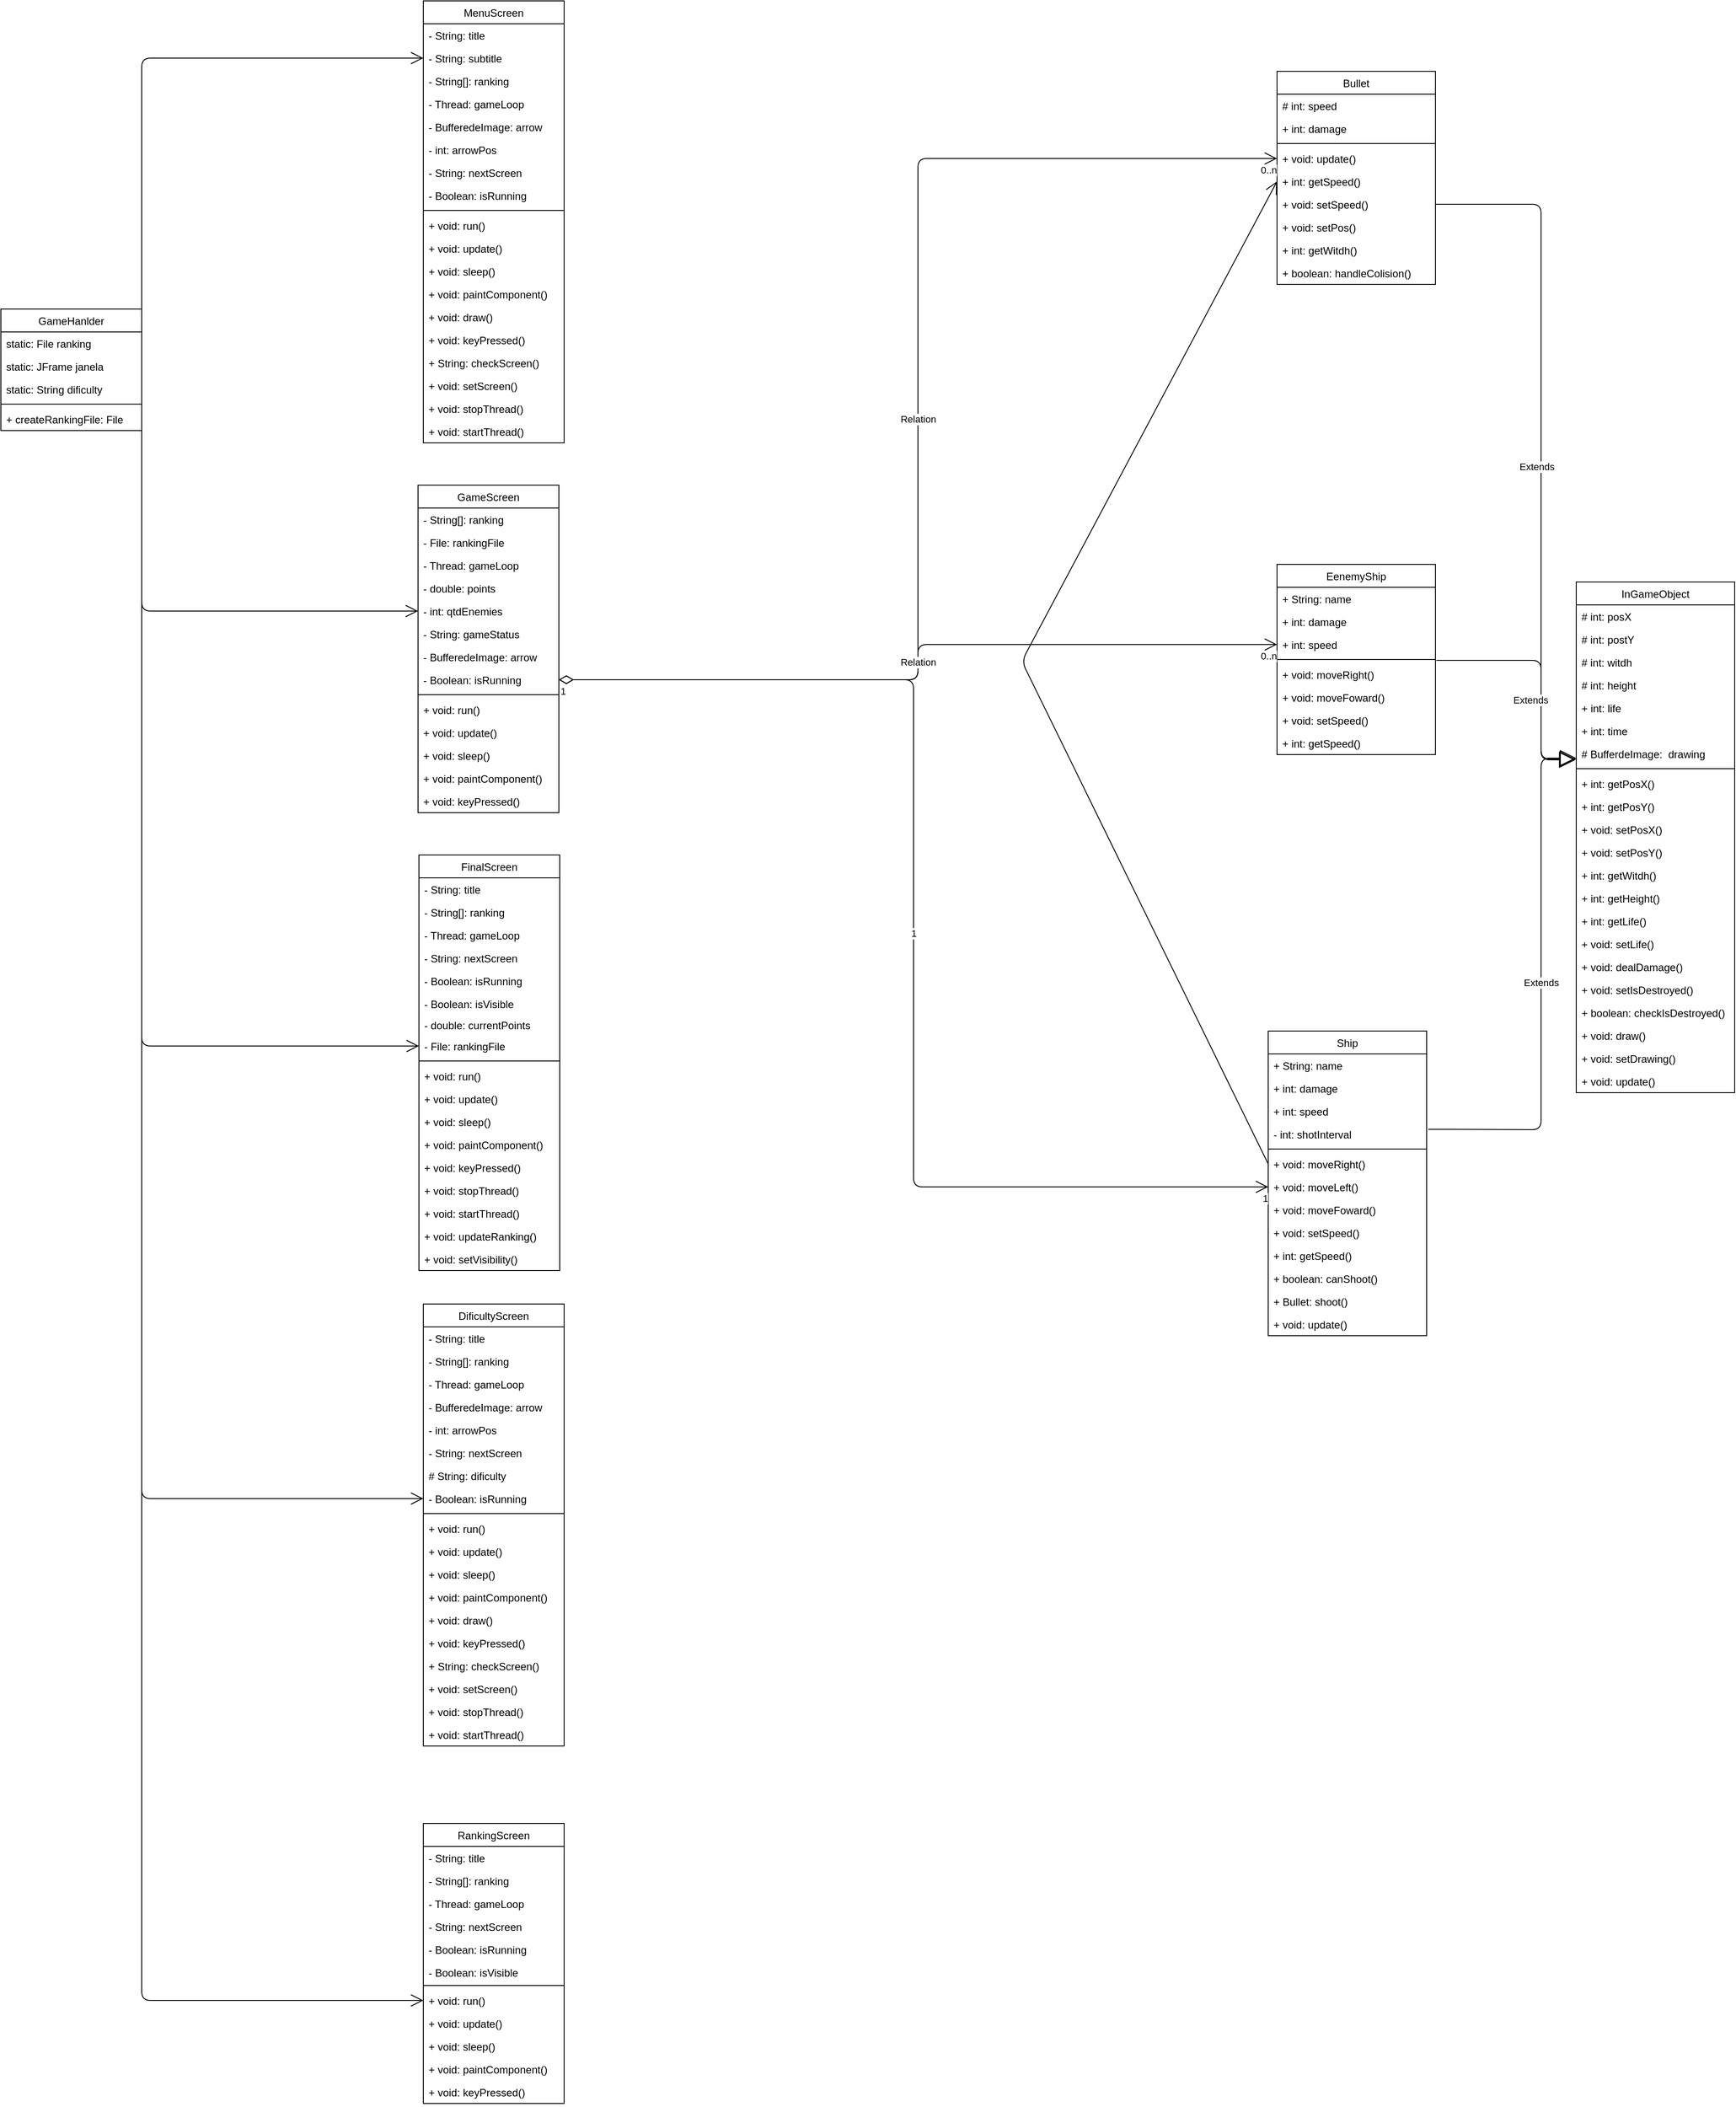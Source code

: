 <mxfile version="15.3.0" type="device"><diagram id="C5RBs43oDa-KdzZeNtuy" name="Page-1"><mxGraphModel dx="6157" dy="3436" grid="1" gridSize="10" guides="1" tooltips="1" connect="1" arrows="1" fold="1" page="1" pageScale="1" pageWidth="2339" pageHeight="3300" math="0" shadow="0"><root><mxCell id="WIyWlLk6GJQsqaUBKTNV-0"/><mxCell id="WIyWlLk6GJQsqaUBKTNV-1" parent="WIyWlLk6GJQsqaUBKTNV-0"/><mxCell id="eT9TrD2EkU4yl9JaUY8e-0" value="GameHanlder" style="swimlane;fontStyle=0;childLayout=stackLayout;horizontal=1;startSize=26;fillColor=none;horizontalStack=0;resizeParent=1;resizeParentMax=0;resizeLast=0;collapsible=1;marginBottom=0;" vertex="1" parent="WIyWlLk6GJQsqaUBKTNV-1"><mxGeometry x="210" y="550" width="160" height="138" as="geometry"/></mxCell><mxCell id="eT9TrD2EkU4yl9JaUY8e-1" value="static: File ranking" style="text;strokeColor=none;fillColor=none;align=left;verticalAlign=top;spacingLeft=4;spacingRight=4;overflow=hidden;rotatable=0;points=[[0,0.5],[1,0.5]];portConstraint=eastwest;" vertex="1" parent="eT9TrD2EkU4yl9JaUY8e-0"><mxGeometry y="26" width="160" height="26" as="geometry"/></mxCell><mxCell id="eT9TrD2EkU4yl9JaUY8e-4" value="static: JFrame janela" style="text;strokeColor=none;fillColor=none;align=left;verticalAlign=top;spacingLeft=4;spacingRight=4;overflow=hidden;rotatable=0;points=[[0,0.5],[1,0.5]];portConstraint=eastwest;" vertex="1" parent="eT9TrD2EkU4yl9JaUY8e-0"><mxGeometry y="52" width="160" height="26" as="geometry"/></mxCell><mxCell id="eT9TrD2EkU4yl9JaUY8e-5" value="static: String dificulty" style="text;strokeColor=none;fillColor=none;align=left;verticalAlign=top;spacingLeft=4;spacingRight=4;overflow=hidden;rotatable=0;points=[[0,0.5],[1,0.5]];portConstraint=eastwest;" vertex="1" parent="eT9TrD2EkU4yl9JaUY8e-0"><mxGeometry y="78" width="160" height="26" as="geometry"/></mxCell><mxCell id="eT9TrD2EkU4yl9JaUY8e-8" value="" style="line;strokeWidth=1;fillColor=none;align=left;verticalAlign=middle;spacingTop=-1;spacingLeft=3;spacingRight=3;rotatable=0;labelPosition=right;points=[];portConstraint=eastwest;" vertex="1" parent="eT9TrD2EkU4yl9JaUY8e-0"><mxGeometry y="104" width="160" height="8" as="geometry"/></mxCell><mxCell id="eT9TrD2EkU4yl9JaUY8e-9" value="+ createRankingFile: File" style="text;strokeColor=none;fillColor=none;align=left;verticalAlign=top;spacingLeft=4;spacingRight=4;overflow=hidden;rotatable=0;points=[[0,0.5],[1,0.5]];portConstraint=eastwest;" vertex="1" parent="eT9TrD2EkU4yl9JaUY8e-0"><mxGeometry y="112" width="160" height="26" as="geometry"/></mxCell><mxCell id="eT9TrD2EkU4yl9JaUY8e-10" value="MenuScreen" style="swimlane;fontStyle=0;childLayout=stackLayout;horizontal=1;startSize=26;fillColor=none;horizontalStack=0;resizeParent=1;resizeParentMax=0;resizeLast=0;collapsible=1;marginBottom=0;" vertex="1" parent="WIyWlLk6GJQsqaUBKTNV-1"><mxGeometry x="690" y="200" width="160" height="502" as="geometry"/></mxCell><mxCell id="eT9TrD2EkU4yl9JaUY8e-11" value="- String: title" style="text;strokeColor=none;fillColor=none;align=left;verticalAlign=top;spacingLeft=4;spacingRight=4;overflow=hidden;rotatable=0;points=[[0,0.5],[1,0.5]];portConstraint=eastwest;" vertex="1" parent="eT9TrD2EkU4yl9JaUY8e-10"><mxGeometry y="26" width="160" height="26" as="geometry"/></mxCell><mxCell id="eT9TrD2EkU4yl9JaUY8e-12" value="- String: subtitle" style="text;strokeColor=none;fillColor=none;align=left;verticalAlign=top;spacingLeft=4;spacingRight=4;overflow=hidden;rotatable=0;points=[[0,0.5],[1,0.5]];portConstraint=eastwest;" vertex="1" parent="eT9TrD2EkU4yl9JaUY8e-10"><mxGeometry y="52" width="160" height="26" as="geometry"/></mxCell><mxCell id="eT9TrD2EkU4yl9JaUY8e-13" value="- String[]: ranking" style="text;strokeColor=none;fillColor=none;align=left;verticalAlign=top;spacingLeft=4;spacingRight=4;overflow=hidden;rotatable=0;points=[[0,0.5],[1,0.5]];portConstraint=eastwest;" vertex="1" parent="eT9TrD2EkU4yl9JaUY8e-10"><mxGeometry y="78" width="160" height="26" as="geometry"/></mxCell><mxCell id="eT9TrD2EkU4yl9JaUY8e-18" value="- Thread: gameLoop" style="text;strokeColor=none;fillColor=none;align=left;verticalAlign=top;spacingLeft=4;spacingRight=4;overflow=hidden;rotatable=0;points=[[0,0.5],[1,0.5]];portConstraint=eastwest;" vertex="1" parent="eT9TrD2EkU4yl9JaUY8e-10"><mxGeometry y="104" width="160" height="26" as="geometry"/></mxCell><mxCell id="eT9TrD2EkU4yl9JaUY8e-19" value="- BufferedeImage: arrow" style="text;strokeColor=none;fillColor=none;align=left;verticalAlign=top;spacingLeft=4;spacingRight=4;overflow=hidden;rotatable=0;points=[[0,0.5],[1,0.5]];portConstraint=eastwest;" vertex="1" parent="eT9TrD2EkU4yl9JaUY8e-10"><mxGeometry y="130" width="160" height="26" as="geometry"/></mxCell><mxCell id="eT9TrD2EkU4yl9JaUY8e-20" value="- int: arrowPos" style="text;strokeColor=none;fillColor=none;align=left;verticalAlign=top;spacingLeft=4;spacingRight=4;overflow=hidden;rotatable=0;points=[[0,0.5],[1,0.5]];portConstraint=eastwest;" vertex="1" parent="eT9TrD2EkU4yl9JaUY8e-10"><mxGeometry y="156" width="160" height="26" as="geometry"/></mxCell><mxCell id="eT9TrD2EkU4yl9JaUY8e-21" value="- String: nextScreen" style="text;strokeColor=none;fillColor=none;align=left;verticalAlign=top;spacingLeft=4;spacingRight=4;overflow=hidden;rotatable=0;points=[[0,0.5],[1,0.5]];portConstraint=eastwest;" vertex="1" parent="eT9TrD2EkU4yl9JaUY8e-10"><mxGeometry y="182" width="160" height="26" as="geometry"/></mxCell><mxCell id="eT9TrD2EkU4yl9JaUY8e-22" value="- Boolean: isRunning" style="text;strokeColor=none;fillColor=none;align=left;verticalAlign=top;spacingLeft=4;spacingRight=4;overflow=hidden;rotatable=0;points=[[0,0.5],[1,0.5]];portConstraint=eastwest;" vertex="1" parent="eT9TrD2EkU4yl9JaUY8e-10"><mxGeometry y="208" width="160" height="26" as="geometry"/></mxCell><mxCell id="eT9TrD2EkU4yl9JaUY8e-14" value="" style="line;strokeWidth=1;fillColor=none;align=left;verticalAlign=middle;spacingTop=-1;spacingLeft=3;spacingRight=3;rotatable=0;labelPosition=right;points=[];portConstraint=eastwest;" vertex="1" parent="eT9TrD2EkU4yl9JaUY8e-10"><mxGeometry y="234" width="160" height="8" as="geometry"/></mxCell><mxCell id="eT9TrD2EkU4yl9JaUY8e-15" value="+ void: run()" style="text;strokeColor=none;fillColor=none;align=left;verticalAlign=top;spacingLeft=4;spacingRight=4;overflow=hidden;rotatable=0;points=[[0,0.5],[1,0.5]];portConstraint=eastwest;" vertex="1" parent="eT9TrD2EkU4yl9JaUY8e-10"><mxGeometry y="242" width="160" height="26" as="geometry"/></mxCell><mxCell id="eT9TrD2EkU4yl9JaUY8e-23" value="+ void: update()" style="text;strokeColor=none;fillColor=none;align=left;verticalAlign=top;spacingLeft=4;spacingRight=4;overflow=hidden;rotatable=0;points=[[0,0.5],[1,0.5]];portConstraint=eastwest;" vertex="1" parent="eT9TrD2EkU4yl9JaUY8e-10"><mxGeometry y="268" width="160" height="26" as="geometry"/></mxCell><mxCell id="eT9TrD2EkU4yl9JaUY8e-24" value="+ void: sleep()" style="text;strokeColor=none;fillColor=none;align=left;verticalAlign=top;spacingLeft=4;spacingRight=4;overflow=hidden;rotatable=0;points=[[0,0.5],[1,0.5]];portConstraint=eastwest;" vertex="1" parent="eT9TrD2EkU4yl9JaUY8e-10"><mxGeometry y="294" width="160" height="26" as="geometry"/></mxCell><mxCell id="eT9TrD2EkU4yl9JaUY8e-25" value="+ void: paintComponent()" style="text;strokeColor=none;fillColor=none;align=left;verticalAlign=top;spacingLeft=4;spacingRight=4;overflow=hidden;rotatable=0;points=[[0,0.5],[1,0.5]];portConstraint=eastwest;" vertex="1" parent="eT9TrD2EkU4yl9JaUY8e-10"><mxGeometry y="320" width="160" height="26" as="geometry"/></mxCell><mxCell id="eT9TrD2EkU4yl9JaUY8e-26" value="+ void: draw()" style="text;strokeColor=none;fillColor=none;align=left;verticalAlign=top;spacingLeft=4;spacingRight=4;overflow=hidden;rotatable=0;points=[[0,0.5],[1,0.5]];portConstraint=eastwest;" vertex="1" parent="eT9TrD2EkU4yl9JaUY8e-10"><mxGeometry y="346" width="160" height="26" as="geometry"/></mxCell><mxCell id="eT9TrD2EkU4yl9JaUY8e-27" value="+ void: keyPressed()" style="text;strokeColor=none;fillColor=none;align=left;verticalAlign=top;spacingLeft=4;spacingRight=4;overflow=hidden;rotatable=0;points=[[0,0.5],[1,0.5]];portConstraint=eastwest;" vertex="1" parent="eT9TrD2EkU4yl9JaUY8e-10"><mxGeometry y="372" width="160" height="26" as="geometry"/></mxCell><mxCell id="eT9TrD2EkU4yl9JaUY8e-28" value="+ String: checkScreen()" style="text;strokeColor=none;fillColor=none;align=left;verticalAlign=top;spacingLeft=4;spacingRight=4;overflow=hidden;rotatable=0;points=[[0,0.5],[1,0.5]];portConstraint=eastwest;" vertex="1" parent="eT9TrD2EkU4yl9JaUY8e-10"><mxGeometry y="398" width="160" height="26" as="geometry"/></mxCell><mxCell id="eT9TrD2EkU4yl9JaUY8e-29" value="+ void: setScreen()" style="text;strokeColor=none;fillColor=none;align=left;verticalAlign=top;spacingLeft=4;spacingRight=4;overflow=hidden;rotatable=0;points=[[0,0.5],[1,0.5]];portConstraint=eastwest;" vertex="1" parent="eT9TrD2EkU4yl9JaUY8e-10"><mxGeometry y="424" width="160" height="26" as="geometry"/></mxCell><mxCell id="eT9TrD2EkU4yl9JaUY8e-30" value="+ void: stopThread()" style="text;strokeColor=none;fillColor=none;align=left;verticalAlign=top;spacingLeft=4;spacingRight=4;overflow=hidden;rotatable=0;points=[[0,0.5],[1,0.5]];portConstraint=eastwest;" vertex="1" parent="eT9TrD2EkU4yl9JaUY8e-10"><mxGeometry y="450" width="160" height="26" as="geometry"/></mxCell><mxCell id="eT9TrD2EkU4yl9JaUY8e-31" value="+ void: startThread()" style="text;strokeColor=none;fillColor=none;align=left;verticalAlign=top;spacingLeft=4;spacingRight=4;overflow=hidden;rotatable=0;points=[[0,0.5],[1,0.5]];portConstraint=eastwest;" vertex="1" parent="eT9TrD2EkU4yl9JaUY8e-10"><mxGeometry y="476" width="160" height="26" as="geometry"/></mxCell><mxCell id="eT9TrD2EkU4yl9JaUY8e-17" value="" style="endArrow=open;endFill=1;endSize=12;html=1;exitX=1;exitY=0.5;exitDx=0;exitDy=0;entryX=0;entryY=0.5;entryDx=0;entryDy=0;" edge="1" parent="WIyWlLk6GJQsqaUBKTNV-1" source="eT9TrD2EkU4yl9JaUY8e-5" target="eT9TrD2EkU4yl9JaUY8e-12"><mxGeometry width="160" relative="1" as="geometry"><mxPoint x="430" y="640" as="sourcePoint"/><mxPoint x="590" y="640" as="targetPoint"/><Array as="points"><mxPoint x="370" y="265"/></Array></mxGeometry></mxCell><mxCell id="eT9TrD2EkU4yl9JaUY8e-32" value="GameScreen" style="swimlane;fontStyle=0;childLayout=stackLayout;horizontal=1;startSize=26;fillColor=none;horizontalStack=0;resizeParent=1;resizeParentMax=0;resizeLast=0;collapsible=1;marginBottom=0;" vertex="1" parent="WIyWlLk6GJQsqaUBKTNV-1"><mxGeometry x="684" y="750" width="160" height="372" as="geometry"/></mxCell><mxCell id="eT9TrD2EkU4yl9JaUY8e-35" value="- String[]: ranking" style="text;strokeColor=none;fillColor=none;align=left;verticalAlign=top;spacingLeft=4;spacingRight=4;overflow=hidden;rotatable=0;points=[[0,0.5],[1,0.5]];portConstraint=eastwest;" vertex="1" parent="eT9TrD2EkU4yl9JaUY8e-32"><mxGeometry y="26" width="160" height="26" as="geometry"/></mxCell><mxCell id="eT9TrD2EkU4yl9JaUY8e-52" value="- File: rankingFile" style="text;strokeColor=none;fillColor=none;align=left;verticalAlign=top;spacingLeft=4;spacingRight=4;overflow=hidden;rotatable=0;points=[[0,0.5],[1,0.5]];portConstraint=eastwest;" vertex="1" parent="eT9TrD2EkU4yl9JaUY8e-32"><mxGeometry y="52" width="160" height="26" as="geometry"/></mxCell><mxCell id="eT9TrD2EkU4yl9JaUY8e-36" value="- Thread: gameLoop" style="text;strokeColor=none;fillColor=none;align=left;verticalAlign=top;spacingLeft=4;spacingRight=4;overflow=hidden;rotatable=0;points=[[0,0.5],[1,0.5]];portConstraint=eastwest;" vertex="1" parent="eT9TrD2EkU4yl9JaUY8e-32"><mxGeometry y="78" width="160" height="26" as="geometry"/></mxCell><mxCell id="eT9TrD2EkU4yl9JaUY8e-53" value="- double: points" style="text;strokeColor=none;fillColor=none;align=left;verticalAlign=top;spacingLeft=4;spacingRight=4;overflow=hidden;rotatable=0;points=[[0,0.5],[1,0.5]];portConstraint=eastwest;" vertex="1" parent="eT9TrD2EkU4yl9JaUY8e-32"><mxGeometry y="104" width="160" height="26" as="geometry"/></mxCell><mxCell id="eT9TrD2EkU4yl9JaUY8e-54" value="- int: qtdEnemies" style="text;strokeColor=none;fillColor=none;align=left;verticalAlign=top;spacingLeft=4;spacingRight=4;overflow=hidden;rotatable=0;points=[[0,0.5],[1,0.5]];portConstraint=eastwest;" vertex="1" parent="eT9TrD2EkU4yl9JaUY8e-32"><mxGeometry y="130" width="160" height="26" as="geometry"/></mxCell><mxCell id="eT9TrD2EkU4yl9JaUY8e-55" value="- String: gameStatus" style="text;strokeColor=none;fillColor=none;align=left;verticalAlign=top;spacingLeft=4;spacingRight=4;overflow=hidden;rotatable=0;points=[[0,0.5],[1,0.5]];portConstraint=eastwest;" vertex="1" parent="eT9TrD2EkU4yl9JaUY8e-32"><mxGeometry y="156" width="160" height="26" as="geometry"/></mxCell><mxCell id="eT9TrD2EkU4yl9JaUY8e-37" value="- BufferedeImage: arrow" style="text;strokeColor=none;fillColor=none;align=left;verticalAlign=top;spacingLeft=4;spacingRight=4;overflow=hidden;rotatable=0;points=[[0,0.5],[1,0.5]];portConstraint=eastwest;" vertex="1" parent="eT9TrD2EkU4yl9JaUY8e-32"><mxGeometry y="182" width="160" height="26" as="geometry"/></mxCell><mxCell id="eT9TrD2EkU4yl9JaUY8e-40" value="- Boolean: isRunning" style="text;strokeColor=none;fillColor=none;align=left;verticalAlign=top;spacingLeft=4;spacingRight=4;overflow=hidden;rotatable=0;points=[[0,0.5],[1,0.5]];portConstraint=eastwest;" vertex="1" parent="eT9TrD2EkU4yl9JaUY8e-32"><mxGeometry y="208" width="160" height="26" as="geometry"/></mxCell><mxCell id="eT9TrD2EkU4yl9JaUY8e-41" value="" style="line;strokeWidth=1;fillColor=none;align=left;verticalAlign=middle;spacingTop=-1;spacingLeft=3;spacingRight=3;rotatable=0;labelPosition=right;points=[];portConstraint=eastwest;" vertex="1" parent="eT9TrD2EkU4yl9JaUY8e-32"><mxGeometry y="234" width="160" height="8" as="geometry"/></mxCell><mxCell id="eT9TrD2EkU4yl9JaUY8e-42" value="+ void: run()" style="text;strokeColor=none;fillColor=none;align=left;verticalAlign=top;spacingLeft=4;spacingRight=4;overflow=hidden;rotatable=0;points=[[0,0.5],[1,0.5]];portConstraint=eastwest;" vertex="1" parent="eT9TrD2EkU4yl9JaUY8e-32"><mxGeometry y="242" width="160" height="26" as="geometry"/></mxCell><mxCell id="eT9TrD2EkU4yl9JaUY8e-43" value="+ void: update()" style="text;strokeColor=none;fillColor=none;align=left;verticalAlign=top;spacingLeft=4;spacingRight=4;overflow=hidden;rotatable=0;points=[[0,0.5],[1,0.5]];portConstraint=eastwest;" vertex="1" parent="eT9TrD2EkU4yl9JaUY8e-32"><mxGeometry y="268" width="160" height="26" as="geometry"/></mxCell><mxCell id="eT9TrD2EkU4yl9JaUY8e-44" value="+ void: sleep()" style="text;strokeColor=none;fillColor=none;align=left;verticalAlign=top;spacingLeft=4;spacingRight=4;overflow=hidden;rotatable=0;points=[[0,0.5],[1,0.5]];portConstraint=eastwest;" vertex="1" parent="eT9TrD2EkU4yl9JaUY8e-32"><mxGeometry y="294" width="160" height="26" as="geometry"/></mxCell><mxCell id="eT9TrD2EkU4yl9JaUY8e-45" value="+ void: paintComponent()" style="text;strokeColor=none;fillColor=none;align=left;verticalAlign=top;spacingLeft=4;spacingRight=4;overflow=hidden;rotatable=0;points=[[0,0.5],[1,0.5]];portConstraint=eastwest;" vertex="1" parent="eT9TrD2EkU4yl9JaUY8e-32"><mxGeometry y="320" width="160" height="26" as="geometry"/></mxCell><mxCell id="eT9TrD2EkU4yl9JaUY8e-47" value="+ void: keyPressed()" style="text;strokeColor=none;fillColor=none;align=left;verticalAlign=top;spacingLeft=4;spacingRight=4;overflow=hidden;rotatable=0;points=[[0,0.5],[1,0.5]];portConstraint=eastwest;" vertex="1" parent="eT9TrD2EkU4yl9JaUY8e-32"><mxGeometry y="346" width="160" height="26" as="geometry"/></mxCell><mxCell id="eT9TrD2EkU4yl9JaUY8e-57" value="" style="endArrow=open;endFill=1;endSize=12;html=1;entryX=0;entryY=0.5;entryDx=0;entryDy=0;" edge="1" parent="WIyWlLk6GJQsqaUBKTNV-1" target="eT9TrD2EkU4yl9JaUY8e-54"><mxGeometry width="160" relative="1" as="geometry"><mxPoint x="370" y="610" as="sourcePoint"/><mxPoint x="710" y="880" as="targetPoint"/><Array as="points"><mxPoint x="370" y="893"/></Array></mxGeometry></mxCell><mxCell id="eT9TrD2EkU4yl9JaUY8e-73" value="FinalScreen" style="swimlane;fontStyle=0;childLayout=stackLayout;horizontal=1;startSize=26;fillColor=none;horizontalStack=0;resizeParent=1;resizeParentMax=0;resizeLast=0;collapsible=1;marginBottom=0;" vertex="1" parent="WIyWlLk6GJQsqaUBKTNV-1"><mxGeometry x="685" y="1170" width="160" height="472" as="geometry"/></mxCell><mxCell id="eT9TrD2EkU4yl9JaUY8e-74" value="- String: title" style="text;strokeColor=none;fillColor=none;align=left;verticalAlign=top;spacingLeft=4;spacingRight=4;overflow=hidden;rotatable=0;points=[[0,0.5],[1,0.5]];portConstraint=eastwest;" vertex="1" parent="eT9TrD2EkU4yl9JaUY8e-73"><mxGeometry y="26" width="160" height="26" as="geometry"/></mxCell><mxCell id="eT9TrD2EkU4yl9JaUY8e-76" value="- String[]: ranking" style="text;strokeColor=none;fillColor=none;align=left;verticalAlign=top;spacingLeft=4;spacingRight=4;overflow=hidden;rotatable=0;points=[[0,0.5],[1,0.5]];portConstraint=eastwest;" vertex="1" parent="eT9TrD2EkU4yl9JaUY8e-73"><mxGeometry y="52" width="160" height="26" as="geometry"/></mxCell><mxCell id="eT9TrD2EkU4yl9JaUY8e-77" value="- Thread: gameLoop" style="text;strokeColor=none;fillColor=none;align=left;verticalAlign=top;spacingLeft=4;spacingRight=4;overflow=hidden;rotatable=0;points=[[0,0.5],[1,0.5]];portConstraint=eastwest;" vertex="1" parent="eT9TrD2EkU4yl9JaUY8e-73"><mxGeometry y="78" width="160" height="26" as="geometry"/></mxCell><mxCell id="eT9TrD2EkU4yl9JaUY8e-80" value="- String: nextScreen" style="text;strokeColor=none;fillColor=none;align=left;verticalAlign=top;spacingLeft=4;spacingRight=4;overflow=hidden;rotatable=0;points=[[0,0.5],[1,0.5]];portConstraint=eastwest;" vertex="1" parent="eT9TrD2EkU4yl9JaUY8e-73"><mxGeometry y="104" width="160" height="26" as="geometry"/></mxCell><mxCell id="eT9TrD2EkU4yl9JaUY8e-81" value="- Boolean: isRunning" style="text;strokeColor=none;fillColor=none;align=left;verticalAlign=top;spacingLeft=4;spacingRight=4;overflow=hidden;rotatable=0;points=[[0,0.5],[1,0.5]];portConstraint=eastwest;" vertex="1" parent="eT9TrD2EkU4yl9JaUY8e-73"><mxGeometry y="130" width="160" height="26" as="geometry"/></mxCell><mxCell id="eT9TrD2EkU4yl9JaUY8e-93" value="- Boolean: isVisible" style="text;strokeColor=none;fillColor=none;align=left;verticalAlign=top;spacingLeft=4;spacingRight=4;overflow=hidden;rotatable=0;points=[[0,0.5],[1,0.5]];portConstraint=eastwest;" vertex="1" parent="eT9TrD2EkU4yl9JaUY8e-73"><mxGeometry y="156" width="160" height="24" as="geometry"/></mxCell><mxCell id="eT9TrD2EkU4yl9JaUY8e-94" value="- double: currentPoints" style="text;strokeColor=none;fillColor=none;align=left;verticalAlign=top;spacingLeft=4;spacingRight=4;overflow=hidden;rotatable=0;points=[[0,0.5],[1,0.5]];portConstraint=eastwest;" vertex="1" parent="eT9TrD2EkU4yl9JaUY8e-73"><mxGeometry y="180" width="160" height="24" as="geometry"/></mxCell><mxCell id="eT9TrD2EkU4yl9JaUY8e-95" value="- File: rankingFile" style="text;strokeColor=none;fillColor=none;align=left;verticalAlign=top;spacingLeft=4;spacingRight=4;overflow=hidden;rotatable=0;points=[[0,0.5],[1,0.5]];portConstraint=eastwest;" vertex="1" parent="eT9TrD2EkU4yl9JaUY8e-73"><mxGeometry y="204" width="160" height="26" as="geometry"/></mxCell><mxCell id="eT9TrD2EkU4yl9JaUY8e-82" value="" style="line;strokeWidth=1;fillColor=none;align=left;verticalAlign=middle;spacingTop=-1;spacingLeft=3;spacingRight=3;rotatable=0;labelPosition=right;points=[];portConstraint=eastwest;" vertex="1" parent="eT9TrD2EkU4yl9JaUY8e-73"><mxGeometry y="230" width="160" height="8" as="geometry"/></mxCell><mxCell id="eT9TrD2EkU4yl9JaUY8e-83" value="+ void: run()" style="text;strokeColor=none;fillColor=none;align=left;verticalAlign=top;spacingLeft=4;spacingRight=4;overflow=hidden;rotatable=0;points=[[0,0.5],[1,0.5]];portConstraint=eastwest;" vertex="1" parent="eT9TrD2EkU4yl9JaUY8e-73"><mxGeometry y="238" width="160" height="26" as="geometry"/></mxCell><mxCell id="eT9TrD2EkU4yl9JaUY8e-84" value="+ void: update()" style="text;strokeColor=none;fillColor=none;align=left;verticalAlign=top;spacingLeft=4;spacingRight=4;overflow=hidden;rotatable=0;points=[[0,0.5],[1,0.5]];portConstraint=eastwest;" vertex="1" parent="eT9TrD2EkU4yl9JaUY8e-73"><mxGeometry y="264" width="160" height="26" as="geometry"/></mxCell><mxCell id="eT9TrD2EkU4yl9JaUY8e-85" value="+ void: sleep()" style="text;strokeColor=none;fillColor=none;align=left;verticalAlign=top;spacingLeft=4;spacingRight=4;overflow=hidden;rotatable=0;points=[[0,0.5],[1,0.5]];portConstraint=eastwest;" vertex="1" parent="eT9TrD2EkU4yl9JaUY8e-73"><mxGeometry y="290" width="160" height="26" as="geometry"/></mxCell><mxCell id="eT9TrD2EkU4yl9JaUY8e-86" value="+ void: paintComponent()" style="text;strokeColor=none;fillColor=none;align=left;verticalAlign=top;spacingLeft=4;spacingRight=4;overflow=hidden;rotatable=0;points=[[0,0.5],[1,0.5]];portConstraint=eastwest;" vertex="1" parent="eT9TrD2EkU4yl9JaUY8e-73"><mxGeometry y="316" width="160" height="26" as="geometry"/></mxCell><mxCell id="eT9TrD2EkU4yl9JaUY8e-88" value="+ void: keyPressed()" style="text;strokeColor=none;fillColor=none;align=left;verticalAlign=top;spacingLeft=4;spacingRight=4;overflow=hidden;rotatable=0;points=[[0,0.5],[1,0.5]];portConstraint=eastwest;" vertex="1" parent="eT9TrD2EkU4yl9JaUY8e-73"><mxGeometry y="342" width="160" height="26" as="geometry"/></mxCell><mxCell id="eT9TrD2EkU4yl9JaUY8e-91" value="+ void: stopThread()" style="text;strokeColor=none;fillColor=none;align=left;verticalAlign=top;spacingLeft=4;spacingRight=4;overflow=hidden;rotatable=0;points=[[0,0.5],[1,0.5]];portConstraint=eastwest;" vertex="1" parent="eT9TrD2EkU4yl9JaUY8e-73"><mxGeometry y="368" width="160" height="26" as="geometry"/></mxCell><mxCell id="eT9TrD2EkU4yl9JaUY8e-92" value="+ void: startThread()" style="text;strokeColor=none;fillColor=none;align=left;verticalAlign=top;spacingLeft=4;spacingRight=4;overflow=hidden;rotatable=0;points=[[0,0.5],[1,0.5]];portConstraint=eastwest;" vertex="1" parent="eT9TrD2EkU4yl9JaUY8e-73"><mxGeometry y="394" width="160" height="26" as="geometry"/></mxCell><mxCell id="eT9TrD2EkU4yl9JaUY8e-96" value="+ void: updateRanking()" style="text;strokeColor=none;fillColor=none;align=left;verticalAlign=top;spacingLeft=4;spacingRight=4;overflow=hidden;rotatable=0;points=[[0,0.5],[1,0.5]];portConstraint=eastwest;" vertex="1" parent="eT9TrD2EkU4yl9JaUY8e-73"><mxGeometry y="420" width="160" height="26" as="geometry"/></mxCell><mxCell id="eT9TrD2EkU4yl9JaUY8e-97" value="+ void: setVisibility()" style="text;strokeColor=none;fillColor=none;align=left;verticalAlign=top;spacingLeft=4;spacingRight=4;overflow=hidden;rotatable=0;points=[[0,0.5],[1,0.5]];portConstraint=eastwest;" vertex="1" parent="eT9TrD2EkU4yl9JaUY8e-73"><mxGeometry y="446" width="160" height="26" as="geometry"/></mxCell><mxCell id="eT9TrD2EkU4yl9JaUY8e-98" value="" style="endArrow=open;endFill=1;endSize=12;html=1;entryX=0;entryY=0.5;entryDx=0;entryDy=0;exitX=1;exitY=0.077;exitDx=0;exitDy=0;exitPerimeter=0;" edge="1" parent="WIyWlLk6GJQsqaUBKTNV-1" source="eT9TrD2EkU4yl9JaUY8e-5" target="eT9TrD2EkU4yl9JaUY8e-95"><mxGeometry width="160" relative="1" as="geometry"><mxPoint x="380" y="520" as="sourcePoint"/><mxPoint x="600" y="1330" as="targetPoint"/><Array as="points"><mxPoint x="370" y="1387"/></Array></mxGeometry></mxCell><mxCell id="eT9TrD2EkU4yl9JaUY8e-99" value="DificultyScreen" style="swimlane;fontStyle=0;childLayout=stackLayout;horizontal=1;startSize=26;fillColor=none;horizontalStack=0;resizeParent=1;resizeParentMax=0;resizeLast=0;collapsible=1;marginBottom=0;" vertex="1" parent="WIyWlLk6GJQsqaUBKTNV-1"><mxGeometry x="690" y="1680" width="160" height="502" as="geometry"/></mxCell><mxCell id="eT9TrD2EkU4yl9JaUY8e-100" value="- String: title" style="text;strokeColor=none;fillColor=none;align=left;verticalAlign=top;spacingLeft=4;spacingRight=4;overflow=hidden;rotatable=0;points=[[0,0.5],[1,0.5]];portConstraint=eastwest;" vertex="1" parent="eT9TrD2EkU4yl9JaUY8e-99"><mxGeometry y="26" width="160" height="26" as="geometry"/></mxCell><mxCell id="eT9TrD2EkU4yl9JaUY8e-102" value="- String[]: ranking" style="text;strokeColor=none;fillColor=none;align=left;verticalAlign=top;spacingLeft=4;spacingRight=4;overflow=hidden;rotatable=0;points=[[0,0.5],[1,0.5]];portConstraint=eastwest;" vertex="1" parent="eT9TrD2EkU4yl9JaUY8e-99"><mxGeometry y="52" width="160" height="26" as="geometry"/></mxCell><mxCell id="eT9TrD2EkU4yl9JaUY8e-103" value="- Thread: gameLoop" style="text;strokeColor=none;fillColor=none;align=left;verticalAlign=top;spacingLeft=4;spacingRight=4;overflow=hidden;rotatable=0;points=[[0,0.5],[1,0.5]];portConstraint=eastwest;" vertex="1" parent="eT9TrD2EkU4yl9JaUY8e-99"><mxGeometry y="78" width="160" height="26" as="geometry"/></mxCell><mxCell id="eT9TrD2EkU4yl9JaUY8e-104" value="- BufferedeImage: arrow" style="text;strokeColor=none;fillColor=none;align=left;verticalAlign=top;spacingLeft=4;spacingRight=4;overflow=hidden;rotatable=0;points=[[0,0.5],[1,0.5]];portConstraint=eastwest;" vertex="1" parent="eT9TrD2EkU4yl9JaUY8e-99"><mxGeometry y="104" width="160" height="26" as="geometry"/></mxCell><mxCell id="eT9TrD2EkU4yl9JaUY8e-105" value="- int: arrowPos" style="text;strokeColor=none;fillColor=none;align=left;verticalAlign=top;spacingLeft=4;spacingRight=4;overflow=hidden;rotatable=0;points=[[0,0.5],[1,0.5]];portConstraint=eastwest;" vertex="1" parent="eT9TrD2EkU4yl9JaUY8e-99"><mxGeometry y="130" width="160" height="26" as="geometry"/></mxCell><mxCell id="eT9TrD2EkU4yl9JaUY8e-106" value="- String: nextScreen" style="text;strokeColor=none;fillColor=none;align=left;verticalAlign=top;spacingLeft=4;spacingRight=4;overflow=hidden;rotatable=0;points=[[0,0.5],[1,0.5]];portConstraint=eastwest;" vertex="1" parent="eT9TrD2EkU4yl9JaUY8e-99"><mxGeometry y="156" width="160" height="26" as="geometry"/></mxCell><mxCell id="eT9TrD2EkU4yl9JaUY8e-119" value="# String: dificulty" style="text;strokeColor=none;fillColor=none;align=left;verticalAlign=top;spacingLeft=4;spacingRight=4;overflow=hidden;rotatable=0;points=[[0,0.5],[1,0.5]];portConstraint=eastwest;" vertex="1" parent="eT9TrD2EkU4yl9JaUY8e-99"><mxGeometry y="182" width="160" height="26" as="geometry"/></mxCell><mxCell id="eT9TrD2EkU4yl9JaUY8e-107" value="- Boolean: isRunning" style="text;strokeColor=none;fillColor=none;align=left;verticalAlign=top;spacingLeft=4;spacingRight=4;overflow=hidden;rotatable=0;points=[[0,0.5],[1,0.5]];portConstraint=eastwest;" vertex="1" parent="eT9TrD2EkU4yl9JaUY8e-99"><mxGeometry y="208" width="160" height="26" as="geometry"/></mxCell><mxCell id="eT9TrD2EkU4yl9JaUY8e-108" value="" style="line;strokeWidth=1;fillColor=none;align=left;verticalAlign=middle;spacingTop=-1;spacingLeft=3;spacingRight=3;rotatable=0;labelPosition=right;points=[];portConstraint=eastwest;" vertex="1" parent="eT9TrD2EkU4yl9JaUY8e-99"><mxGeometry y="234" width="160" height="8" as="geometry"/></mxCell><mxCell id="eT9TrD2EkU4yl9JaUY8e-109" value="+ void: run()" style="text;strokeColor=none;fillColor=none;align=left;verticalAlign=top;spacingLeft=4;spacingRight=4;overflow=hidden;rotatable=0;points=[[0,0.5],[1,0.5]];portConstraint=eastwest;" vertex="1" parent="eT9TrD2EkU4yl9JaUY8e-99"><mxGeometry y="242" width="160" height="26" as="geometry"/></mxCell><mxCell id="eT9TrD2EkU4yl9JaUY8e-110" value="+ void: update()" style="text;strokeColor=none;fillColor=none;align=left;verticalAlign=top;spacingLeft=4;spacingRight=4;overflow=hidden;rotatable=0;points=[[0,0.5],[1,0.5]];portConstraint=eastwest;" vertex="1" parent="eT9TrD2EkU4yl9JaUY8e-99"><mxGeometry y="268" width="160" height="26" as="geometry"/></mxCell><mxCell id="eT9TrD2EkU4yl9JaUY8e-111" value="+ void: sleep()" style="text;strokeColor=none;fillColor=none;align=left;verticalAlign=top;spacingLeft=4;spacingRight=4;overflow=hidden;rotatable=0;points=[[0,0.5],[1,0.5]];portConstraint=eastwest;" vertex="1" parent="eT9TrD2EkU4yl9JaUY8e-99"><mxGeometry y="294" width="160" height="26" as="geometry"/></mxCell><mxCell id="eT9TrD2EkU4yl9JaUY8e-112" value="+ void: paintComponent()" style="text;strokeColor=none;fillColor=none;align=left;verticalAlign=top;spacingLeft=4;spacingRight=4;overflow=hidden;rotatable=0;points=[[0,0.5],[1,0.5]];portConstraint=eastwest;" vertex="1" parent="eT9TrD2EkU4yl9JaUY8e-99"><mxGeometry y="320" width="160" height="26" as="geometry"/></mxCell><mxCell id="eT9TrD2EkU4yl9JaUY8e-113" value="+ void: draw()" style="text;strokeColor=none;fillColor=none;align=left;verticalAlign=top;spacingLeft=4;spacingRight=4;overflow=hidden;rotatable=0;points=[[0,0.5],[1,0.5]];portConstraint=eastwest;" vertex="1" parent="eT9TrD2EkU4yl9JaUY8e-99"><mxGeometry y="346" width="160" height="26" as="geometry"/></mxCell><mxCell id="eT9TrD2EkU4yl9JaUY8e-114" value="+ void: keyPressed()" style="text;strokeColor=none;fillColor=none;align=left;verticalAlign=top;spacingLeft=4;spacingRight=4;overflow=hidden;rotatable=0;points=[[0,0.5],[1,0.5]];portConstraint=eastwest;" vertex="1" parent="eT9TrD2EkU4yl9JaUY8e-99"><mxGeometry y="372" width="160" height="26" as="geometry"/></mxCell><mxCell id="eT9TrD2EkU4yl9JaUY8e-115" value="+ String: checkScreen()" style="text;strokeColor=none;fillColor=none;align=left;verticalAlign=top;spacingLeft=4;spacingRight=4;overflow=hidden;rotatable=0;points=[[0,0.5],[1,0.5]];portConstraint=eastwest;" vertex="1" parent="eT9TrD2EkU4yl9JaUY8e-99"><mxGeometry y="398" width="160" height="26" as="geometry"/></mxCell><mxCell id="eT9TrD2EkU4yl9JaUY8e-116" value="+ void: setScreen()" style="text;strokeColor=none;fillColor=none;align=left;verticalAlign=top;spacingLeft=4;spacingRight=4;overflow=hidden;rotatable=0;points=[[0,0.5],[1,0.5]];portConstraint=eastwest;" vertex="1" parent="eT9TrD2EkU4yl9JaUY8e-99"><mxGeometry y="424" width="160" height="26" as="geometry"/></mxCell><mxCell id="eT9TrD2EkU4yl9JaUY8e-117" value="+ void: stopThread()" style="text;strokeColor=none;fillColor=none;align=left;verticalAlign=top;spacingLeft=4;spacingRight=4;overflow=hidden;rotatable=0;points=[[0,0.5],[1,0.5]];portConstraint=eastwest;" vertex="1" parent="eT9TrD2EkU4yl9JaUY8e-99"><mxGeometry y="450" width="160" height="26" as="geometry"/></mxCell><mxCell id="eT9TrD2EkU4yl9JaUY8e-118" value="+ void: startThread()" style="text;strokeColor=none;fillColor=none;align=left;verticalAlign=top;spacingLeft=4;spacingRight=4;overflow=hidden;rotatable=0;points=[[0,0.5],[1,0.5]];portConstraint=eastwest;" vertex="1" parent="eT9TrD2EkU4yl9JaUY8e-99"><mxGeometry y="476" width="160" height="26" as="geometry"/></mxCell><mxCell id="eT9TrD2EkU4yl9JaUY8e-120" value="" style="endArrow=open;endFill=1;endSize=12;html=1;entryX=0;entryY=0.5;entryDx=0;entryDy=0;" edge="1" parent="WIyWlLk6GJQsqaUBKTNV-1" target="eT9TrD2EkU4yl9JaUY8e-107"><mxGeometry width="160" relative="1" as="geometry"><mxPoint x="370" y="630" as="sourcePoint"/><mxPoint x="590" y="1900" as="targetPoint"/><Array as="points"><mxPoint x="370" y="1901"/></Array></mxGeometry></mxCell><mxCell id="eT9TrD2EkU4yl9JaUY8e-121" value="RankingScreen" style="swimlane;fontStyle=0;childLayout=stackLayout;horizontal=1;startSize=26;fillColor=none;horizontalStack=0;resizeParent=1;resizeParentMax=0;resizeLast=0;collapsible=1;marginBottom=0;" vertex="1" parent="WIyWlLk6GJQsqaUBKTNV-1"><mxGeometry x="690" y="2270" width="160" height="318" as="geometry"/></mxCell><mxCell id="eT9TrD2EkU4yl9JaUY8e-122" value="- String: title" style="text;strokeColor=none;fillColor=none;align=left;verticalAlign=top;spacingLeft=4;spacingRight=4;overflow=hidden;rotatable=0;points=[[0,0.5],[1,0.5]];portConstraint=eastwest;" vertex="1" parent="eT9TrD2EkU4yl9JaUY8e-121"><mxGeometry y="26" width="160" height="26" as="geometry"/></mxCell><mxCell id="eT9TrD2EkU4yl9JaUY8e-123" value="- String[]: ranking" style="text;strokeColor=none;fillColor=none;align=left;verticalAlign=top;spacingLeft=4;spacingRight=4;overflow=hidden;rotatable=0;points=[[0,0.5],[1,0.5]];portConstraint=eastwest;" vertex="1" parent="eT9TrD2EkU4yl9JaUY8e-121"><mxGeometry y="52" width="160" height="26" as="geometry"/></mxCell><mxCell id="eT9TrD2EkU4yl9JaUY8e-124" value="- Thread: gameLoop" style="text;strokeColor=none;fillColor=none;align=left;verticalAlign=top;spacingLeft=4;spacingRight=4;overflow=hidden;rotatable=0;points=[[0,0.5],[1,0.5]];portConstraint=eastwest;" vertex="1" parent="eT9TrD2EkU4yl9JaUY8e-121"><mxGeometry y="78" width="160" height="26" as="geometry"/></mxCell><mxCell id="eT9TrD2EkU4yl9JaUY8e-125" value="- String: nextScreen" style="text;strokeColor=none;fillColor=none;align=left;verticalAlign=top;spacingLeft=4;spacingRight=4;overflow=hidden;rotatable=0;points=[[0,0.5],[1,0.5]];portConstraint=eastwest;" vertex="1" parent="eT9TrD2EkU4yl9JaUY8e-121"><mxGeometry y="104" width="160" height="26" as="geometry"/></mxCell><mxCell id="eT9TrD2EkU4yl9JaUY8e-126" value="- Boolean: isRunning" style="text;strokeColor=none;fillColor=none;align=left;verticalAlign=top;spacingLeft=4;spacingRight=4;overflow=hidden;rotatable=0;points=[[0,0.5],[1,0.5]];portConstraint=eastwest;" vertex="1" parent="eT9TrD2EkU4yl9JaUY8e-121"><mxGeometry y="130" width="160" height="26" as="geometry"/></mxCell><mxCell id="eT9TrD2EkU4yl9JaUY8e-127" value="- Boolean: isVisible" style="text;strokeColor=none;fillColor=none;align=left;verticalAlign=top;spacingLeft=4;spacingRight=4;overflow=hidden;rotatable=0;points=[[0,0.5],[1,0.5]];portConstraint=eastwest;" vertex="1" parent="eT9TrD2EkU4yl9JaUY8e-121"><mxGeometry y="156" width="160" height="24" as="geometry"/></mxCell><mxCell id="eT9TrD2EkU4yl9JaUY8e-130" value="" style="line;strokeWidth=1;fillColor=none;align=left;verticalAlign=middle;spacingTop=-1;spacingLeft=3;spacingRight=3;rotatable=0;labelPosition=right;points=[];portConstraint=eastwest;" vertex="1" parent="eT9TrD2EkU4yl9JaUY8e-121"><mxGeometry y="180" width="160" height="8" as="geometry"/></mxCell><mxCell id="eT9TrD2EkU4yl9JaUY8e-131" value="+ void: run()" style="text;strokeColor=none;fillColor=none;align=left;verticalAlign=top;spacingLeft=4;spacingRight=4;overflow=hidden;rotatable=0;points=[[0,0.5],[1,0.5]];portConstraint=eastwest;" vertex="1" parent="eT9TrD2EkU4yl9JaUY8e-121"><mxGeometry y="188" width="160" height="26" as="geometry"/></mxCell><mxCell id="eT9TrD2EkU4yl9JaUY8e-132" value="+ void: update()" style="text;strokeColor=none;fillColor=none;align=left;verticalAlign=top;spacingLeft=4;spacingRight=4;overflow=hidden;rotatable=0;points=[[0,0.5],[1,0.5]];portConstraint=eastwest;" vertex="1" parent="eT9TrD2EkU4yl9JaUY8e-121"><mxGeometry y="214" width="160" height="26" as="geometry"/></mxCell><mxCell id="eT9TrD2EkU4yl9JaUY8e-133" value="+ void: sleep()" style="text;strokeColor=none;fillColor=none;align=left;verticalAlign=top;spacingLeft=4;spacingRight=4;overflow=hidden;rotatable=0;points=[[0,0.5],[1,0.5]];portConstraint=eastwest;" vertex="1" parent="eT9TrD2EkU4yl9JaUY8e-121"><mxGeometry y="240" width="160" height="26" as="geometry"/></mxCell><mxCell id="eT9TrD2EkU4yl9JaUY8e-134" value="+ void: paintComponent()" style="text;strokeColor=none;fillColor=none;align=left;verticalAlign=top;spacingLeft=4;spacingRight=4;overflow=hidden;rotatable=0;points=[[0,0.5],[1,0.5]];portConstraint=eastwest;" vertex="1" parent="eT9TrD2EkU4yl9JaUY8e-121"><mxGeometry y="266" width="160" height="26" as="geometry"/></mxCell><mxCell id="eT9TrD2EkU4yl9JaUY8e-135" value="+ void: keyPressed()" style="text;strokeColor=none;fillColor=none;align=left;verticalAlign=top;spacingLeft=4;spacingRight=4;overflow=hidden;rotatable=0;points=[[0,0.5],[1,0.5]];portConstraint=eastwest;" vertex="1" parent="eT9TrD2EkU4yl9JaUY8e-121"><mxGeometry y="292" width="160" height="26" as="geometry"/></mxCell><mxCell id="eT9TrD2EkU4yl9JaUY8e-140" value="" style="endArrow=open;endFill=1;endSize=12;html=1;entryX=0;entryY=0.5;entryDx=0;entryDy=0;" edge="1" parent="WIyWlLk6GJQsqaUBKTNV-1" target="eT9TrD2EkU4yl9JaUY8e-131"><mxGeometry width="160" relative="1" as="geometry"><mxPoint x="370" y="630" as="sourcePoint"/><mxPoint x="570" y="2505.17" as="targetPoint"/><Array as="points"><mxPoint x="370" y="2471"/></Array></mxGeometry></mxCell><mxCell id="eT9TrD2EkU4yl9JaUY8e-141" value="InGameObject" style="swimlane;fontStyle=0;childLayout=stackLayout;horizontal=1;startSize=26;fillColor=none;horizontalStack=0;resizeParent=1;resizeParentMax=0;resizeLast=0;collapsible=1;marginBottom=0;" vertex="1" parent="WIyWlLk6GJQsqaUBKTNV-1"><mxGeometry x="2000" y="860" width="180" height="580" as="geometry"/></mxCell><mxCell id="eT9TrD2EkU4yl9JaUY8e-142" value="# int: posX" style="text;strokeColor=none;fillColor=none;align=left;verticalAlign=top;spacingLeft=4;spacingRight=4;overflow=hidden;rotatable=0;points=[[0,0.5],[1,0.5]];portConstraint=eastwest;" vertex="1" parent="eT9TrD2EkU4yl9JaUY8e-141"><mxGeometry y="26" width="180" height="26" as="geometry"/></mxCell><mxCell id="eT9TrD2EkU4yl9JaUY8e-143" value="# int: postY&#xA;" style="text;strokeColor=none;fillColor=none;align=left;verticalAlign=top;spacingLeft=4;spacingRight=4;overflow=hidden;rotatable=0;points=[[0,0.5],[1,0.5]];portConstraint=eastwest;" vertex="1" parent="eT9TrD2EkU4yl9JaUY8e-141"><mxGeometry y="52" width="180" height="26" as="geometry"/></mxCell><mxCell id="eT9TrD2EkU4yl9JaUY8e-144" value="# int: witdh" style="text;strokeColor=none;fillColor=none;align=left;verticalAlign=top;spacingLeft=4;spacingRight=4;overflow=hidden;rotatable=0;points=[[0,0.5],[1,0.5]];portConstraint=eastwest;" vertex="1" parent="eT9TrD2EkU4yl9JaUY8e-141"><mxGeometry y="78" width="180" height="26" as="geometry"/></mxCell><mxCell id="eT9TrD2EkU4yl9JaUY8e-145" value="# int: height" style="text;strokeColor=none;fillColor=none;align=left;verticalAlign=top;spacingLeft=4;spacingRight=4;overflow=hidden;rotatable=0;points=[[0,0.5],[1,0.5]];portConstraint=eastwest;" vertex="1" parent="eT9TrD2EkU4yl9JaUY8e-141"><mxGeometry y="104" width="180" height="26" as="geometry"/></mxCell><mxCell id="eT9TrD2EkU4yl9JaUY8e-146" value="+ int: life" style="text;strokeColor=none;fillColor=none;align=left;verticalAlign=top;spacingLeft=4;spacingRight=4;overflow=hidden;rotatable=0;points=[[0,0.5],[1,0.5]];portConstraint=eastwest;" vertex="1" parent="eT9TrD2EkU4yl9JaUY8e-141"><mxGeometry y="130" width="180" height="26" as="geometry"/></mxCell><mxCell id="eT9TrD2EkU4yl9JaUY8e-147" value="+ int: time" style="text;strokeColor=none;fillColor=none;align=left;verticalAlign=top;spacingLeft=4;spacingRight=4;overflow=hidden;rotatable=0;points=[[0,0.5],[1,0.5]];portConstraint=eastwest;" vertex="1" parent="eT9TrD2EkU4yl9JaUY8e-141"><mxGeometry y="156" width="180" height="26" as="geometry"/></mxCell><mxCell id="eT9TrD2EkU4yl9JaUY8e-148" value="# BufferdeImage:  drawing" style="text;strokeColor=none;fillColor=none;align=left;verticalAlign=top;spacingLeft=4;spacingRight=4;overflow=hidden;rotatable=0;points=[[0,0.5],[1,0.5]];portConstraint=eastwest;" vertex="1" parent="eT9TrD2EkU4yl9JaUY8e-141"><mxGeometry y="182" width="180" height="26" as="geometry"/></mxCell><mxCell id="eT9TrD2EkU4yl9JaUY8e-150" value="" style="line;strokeWidth=1;fillColor=none;align=left;verticalAlign=middle;spacingTop=-1;spacingLeft=3;spacingRight=3;rotatable=0;labelPosition=right;points=[];portConstraint=eastwest;" vertex="1" parent="eT9TrD2EkU4yl9JaUY8e-141"><mxGeometry y="208" width="180" height="8" as="geometry"/></mxCell><mxCell id="eT9TrD2EkU4yl9JaUY8e-151" value="+ int: getPosX()" style="text;strokeColor=none;fillColor=none;align=left;verticalAlign=top;spacingLeft=4;spacingRight=4;overflow=hidden;rotatable=0;points=[[0,0.5],[1,0.5]];portConstraint=eastwest;" vertex="1" parent="eT9TrD2EkU4yl9JaUY8e-141"><mxGeometry y="216" width="180" height="26" as="geometry"/></mxCell><mxCell id="eT9TrD2EkU4yl9JaUY8e-152" value="+ int: getPosY()&#xA;" style="text;strokeColor=none;fillColor=none;align=left;verticalAlign=top;spacingLeft=4;spacingRight=4;overflow=hidden;rotatable=0;points=[[0,0.5],[1,0.5]];portConstraint=eastwest;" vertex="1" parent="eT9TrD2EkU4yl9JaUY8e-141"><mxGeometry y="242" width="180" height="26" as="geometry"/></mxCell><mxCell id="eT9TrD2EkU4yl9JaUY8e-153" value="+ void: setPosX()" style="text;strokeColor=none;fillColor=none;align=left;verticalAlign=top;spacingLeft=4;spacingRight=4;overflow=hidden;rotatable=0;points=[[0,0.5],[1,0.5]];portConstraint=eastwest;" vertex="1" parent="eT9TrD2EkU4yl9JaUY8e-141"><mxGeometry y="268" width="180" height="26" as="geometry"/></mxCell><mxCell id="eT9TrD2EkU4yl9JaUY8e-154" value="+ void: setPosY()" style="text;strokeColor=none;fillColor=none;align=left;verticalAlign=top;spacingLeft=4;spacingRight=4;overflow=hidden;rotatable=0;points=[[0,0.5],[1,0.5]];portConstraint=eastwest;" vertex="1" parent="eT9TrD2EkU4yl9JaUY8e-141"><mxGeometry y="294" width="180" height="26" as="geometry"/></mxCell><mxCell id="eT9TrD2EkU4yl9JaUY8e-155" value="+ int: getWitdh()" style="text;strokeColor=none;fillColor=none;align=left;verticalAlign=top;spacingLeft=4;spacingRight=4;overflow=hidden;rotatable=0;points=[[0,0.5],[1,0.5]];portConstraint=eastwest;" vertex="1" parent="eT9TrD2EkU4yl9JaUY8e-141"><mxGeometry y="320" width="180" height="26" as="geometry"/></mxCell><mxCell id="eT9TrD2EkU4yl9JaUY8e-156" value="+ int: getHeight()" style="text;strokeColor=none;fillColor=none;align=left;verticalAlign=top;spacingLeft=4;spacingRight=4;overflow=hidden;rotatable=0;points=[[0,0.5],[1,0.5]];portConstraint=eastwest;" vertex="1" parent="eT9TrD2EkU4yl9JaUY8e-141"><mxGeometry y="346" width="180" height="26" as="geometry"/></mxCell><mxCell id="eT9TrD2EkU4yl9JaUY8e-157" value="+ int: getLife()" style="text;strokeColor=none;fillColor=none;align=left;verticalAlign=top;spacingLeft=4;spacingRight=4;overflow=hidden;rotatable=0;points=[[0,0.5],[1,0.5]];portConstraint=eastwest;" vertex="1" parent="eT9TrD2EkU4yl9JaUY8e-141"><mxGeometry y="372" width="180" height="26" as="geometry"/></mxCell><mxCell id="eT9TrD2EkU4yl9JaUY8e-158" value="+ void: setLife()" style="text;strokeColor=none;fillColor=none;align=left;verticalAlign=top;spacingLeft=4;spacingRight=4;overflow=hidden;rotatable=0;points=[[0,0.5],[1,0.5]];portConstraint=eastwest;" vertex="1" parent="eT9TrD2EkU4yl9JaUY8e-141"><mxGeometry y="398" width="180" height="26" as="geometry"/></mxCell><mxCell id="eT9TrD2EkU4yl9JaUY8e-159" value="+ void: dealDamage()" style="text;strokeColor=none;fillColor=none;align=left;verticalAlign=top;spacingLeft=4;spacingRight=4;overflow=hidden;rotatable=0;points=[[0,0.5],[1,0.5]];portConstraint=eastwest;" vertex="1" parent="eT9TrD2EkU4yl9JaUY8e-141"><mxGeometry y="424" width="180" height="26" as="geometry"/></mxCell><mxCell id="eT9TrD2EkU4yl9JaUY8e-160" value="+ void: setIsDestroyed()" style="text;strokeColor=none;fillColor=none;align=left;verticalAlign=top;spacingLeft=4;spacingRight=4;overflow=hidden;rotatable=0;points=[[0,0.5],[1,0.5]];portConstraint=eastwest;" vertex="1" parent="eT9TrD2EkU4yl9JaUY8e-141"><mxGeometry y="450" width="180" height="26" as="geometry"/></mxCell><mxCell id="eT9TrD2EkU4yl9JaUY8e-161" value="+ boolean: checkIsDestroyed()" style="text;strokeColor=none;fillColor=none;align=left;verticalAlign=top;spacingLeft=4;spacingRight=4;overflow=hidden;rotatable=0;points=[[0,0.5],[1,0.5]];portConstraint=eastwest;" vertex="1" parent="eT9TrD2EkU4yl9JaUY8e-141"><mxGeometry y="476" width="180" height="26" as="geometry"/></mxCell><mxCell id="eT9TrD2EkU4yl9JaUY8e-162" value="+ void: draw()" style="text;strokeColor=none;fillColor=none;align=left;verticalAlign=top;spacingLeft=4;spacingRight=4;overflow=hidden;rotatable=0;points=[[0,0.5],[1,0.5]];portConstraint=eastwest;" vertex="1" parent="eT9TrD2EkU4yl9JaUY8e-141"><mxGeometry y="502" width="180" height="26" as="geometry"/></mxCell><mxCell id="eT9TrD2EkU4yl9JaUY8e-163" value="+ void: setDrawing()" style="text;strokeColor=none;fillColor=none;align=left;verticalAlign=top;spacingLeft=4;spacingRight=4;overflow=hidden;rotatable=0;points=[[0,0.5],[1,0.5]];portConstraint=eastwest;" vertex="1" parent="eT9TrD2EkU4yl9JaUY8e-141"><mxGeometry y="528" width="180" height="26" as="geometry"/></mxCell><mxCell id="eT9TrD2EkU4yl9JaUY8e-164" value="+ void: update()" style="text;strokeColor=none;fillColor=none;align=left;verticalAlign=top;spacingLeft=4;spacingRight=4;overflow=hidden;rotatable=0;points=[[0,0.5],[1,0.5]];portConstraint=eastwest;" vertex="1" parent="eT9TrD2EkU4yl9JaUY8e-141"><mxGeometry y="554" width="180" height="26" as="geometry"/></mxCell><mxCell id="eT9TrD2EkU4yl9JaUY8e-166" value="Bullet" style="swimlane;fontStyle=0;childLayout=stackLayout;horizontal=1;startSize=26;fillColor=none;horizontalStack=0;resizeParent=1;resizeParentMax=0;resizeLast=0;collapsible=1;marginBottom=0;" vertex="1" parent="WIyWlLk6GJQsqaUBKTNV-1"><mxGeometry x="1660" y="280" width="180" height="242" as="geometry"/></mxCell><mxCell id="eT9TrD2EkU4yl9JaUY8e-167" value="# int: speed" style="text;strokeColor=none;fillColor=none;align=left;verticalAlign=top;spacingLeft=4;spacingRight=4;overflow=hidden;rotatable=0;points=[[0,0.5],[1,0.5]];portConstraint=eastwest;" vertex="1" parent="eT9TrD2EkU4yl9JaUY8e-166"><mxGeometry y="26" width="180" height="26" as="geometry"/></mxCell><mxCell id="eT9TrD2EkU4yl9JaUY8e-168" value="+ int: damage" style="text;strokeColor=none;fillColor=none;align=left;verticalAlign=top;spacingLeft=4;spacingRight=4;overflow=hidden;rotatable=0;points=[[0,0.5],[1,0.5]];portConstraint=eastwest;" vertex="1" parent="eT9TrD2EkU4yl9JaUY8e-166"><mxGeometry y="52" width="180" height="26" as="geometry"/></mxCell><mxCell id="eT9TrD2EkU4yl9JaUY8e-174" value="" style="line;strokeWidth=1;fillColor=none;align=left;verticalAlign=middle;spacingTop=-1;spacingLeft=3;spacingRight=3;rotatable=0;labelPosition=right;points=[];portConstraint=eastwest;" vertex="1" parent="eT9TrD2EkU4yl9JaUY8e-166"><mxGeometry y="78" width="180" height="8" as="geometry"/></mxCell><mxCell id="eT9TrD2EkU4yl9JaUY8e-188" value="+ void: update()" style="text;strokeColor=none;fillColor=none;align=left;verticalAlign=top;spacingLeft=4;spacingRight=4;overflow=hidden;rotatable=0;points=[[0,0.5],[1,0.5]];portConstraint=eastwest;" vertex="1" parent="eT9TrD2EkU4yl9JaUY8e-166"><mxGeometry y="86" width="180" height="26" as="geometry"/></mxCell><mxCell id="eT9TrD2EkU4yl9JaUY8e-189" value="+ int: getSpeed()" style="text;strokeColor=none;fillColor=none;align=left;verticalAlign=top;spacingLeft=4;spacingRight=4;overflow=hidden;rotatable=0;points=[[0,0.5],[1,0.5]];portConstraint=eastwest;" vertex="1" parent="eT9TrD2EkU4yl9JaUY8e-166"><mxGeometry y="112" width="180" height="26" as="geometry"/></mxCell><mxCell id="eT9TrD2EkU4yl9JaUY8e-190" value="+ void: setSpeed()" style="text;strokeColor=none;fillColor=none;align=left;verticalAlign=top;spacingLeft=4;spacingRight=4;overflow=hidden;rotatable=0;points=[[0,0.5],[1,0.5]];portConstraint=eastwest;" vertex="1" parent="eT9TrD2EkU4yl9JaUY8e-166"><mxGeometry y="138" width="180" height="26" as="geometry"/></mxCell><mxCell id="eT9TrD2EkU4yl9JaUY8e-191" value="+ void: setPos()" style="text;strokeColor=none;fillColor=none;align=left;verticalAlign=top;spacingLeft=4;spacingRight=4;overflow=hidden;rotatable=0;points=[[0,0.5],[1,0.5]];portConstraint=eastwest;" vertex="1" parent="eT9TrD2EkU4yl9JaUY8e-166"><mxGeometry y="164" width="180" height="26" as="geometry"/></mxCell><mxCell id="eT9TrD2EkU4yl9JaUY8e-192" value="+ int: getWitdh()" style="text;strokeColor=none;fillColor=none;align=left;verticalAlign=top;spacingLeft=4;spacingRight=4;overflow=hidden;rotatable=0;points=[[0,0.5],[1,0.5]];portConstraint=eastwest;" vertex="1" parent="eT9TrD2EkU4yl9JaUY8e-166"><mxGeometry y="190" width="180" height="26" as="geometry"/></mxCell><mxCell id="eT9TrD2EkU4yl9JaUY8e-202" value="+ boolean: handleColision()" style="text;strokeColor=none;fillColor=none;align=left;verticalAlign=top;spacingLeft=4;spacingRight=4;overflow=hidden;rotatable=0;points=[[0,0.5],[1,0.5]];portConstraint=eastwest;" vertex="1" parent="eT9TrD2EkU4yl9JaUY8e-166"><mxGeometry y="216" width="180" height="26" as="geometry"/></mxCell><mxCell id="eT9TrD2EkU4yl9JaUY8e-203" value="Extends" style="endArrow=block;endSize=16;endFill=0;html=1;exitX=1;exitY=0.5;exitDx=0;exitDy=0;" edge="1" parent="WIyWlLk6GJQsqaUBKTNV-1" source="eT9TrD2EkU4yl9JaUY8e-190"><mxGeometry x="0.058" y="-5" width="160" relative="1" as="geometry"><mxPoint x="2120" y="640" as="sourcePoint"/><mxPoint x="1999" y="1062" as="targetPoint"/><Array as="points"><mxPoint x="1960" y="431"/><mxPoint x="1960" y="730"/><mxPoint x="1960" y="1062"/></Array><mxPoint as="offset"/></mxGeometry></mxCell><mxCell id="eT9TrD2EkU4yl9JaUY8e-204" value="EenemyShip" style="swimlane;fontStyle=0;childLayout=stackLayout;horizontal=1;startSize=26;fillColor=none;horizontalStack=0;resizeParent=1;resizeParentMax=0;resizeLast=0;collapsible=1;marginBottom=0;" vertex="1" parent="WIyWlLk6GJQsqaUBKTNV-1"><mxGeometry x="1660" y="840" width="180" height="216" as="geometry"/></mxCell><mxCell id="eT9TrD2EkU4yl9JaUY8e-205" value="+ String: name" style="text;strokeColor=none;fillColor=none;align=left;verticalAlign=top;spacingLeft=4;spacingRight=4;overflow=hidden;rotatable=0;points=[[0,0.5],[1,0.5]];portConstraint=eastwest;" vertex="1" parent="eT9TrD2EkU4yl9JaUY8e-204"><mxGeometry y="26" width="180" height="26" as="geometry"/></mxCell><mxCell id="eT9TrD2EkU4yl9JaUY8e-206" value="+ int: damage" style="text;strokeColor=none;fillColor=none;align=left;verticalAlign=top;spacingLeft=4;spacingRight=4;overflow=hidden;rotatable=0;points=[[0,0.5],[1,0.5]];portConstraint=eastwest;" vertex="1" parent="eT9TrD2EkU4yl9JaUY8e-204"><mxGeometry y="52" width="180" height="26" as="geometry"/></mxCell><mxCell id="eT9TrD2EkU4yl9JaUY8e-215" value="+ int: speed" style="text;strokeColor=none;fillColor=none;align=left;verticalAlign=top;spacingLeft=4;spacingRight=4;overflow=hidden;rotatable=0;points=[[0,0.5],[1,0.5]];portConstraint=eastwest;" vertex="1" parent="eT9TrD2EkU4yl9JaUY8e-204"><mxGeometry y="78" width="180" height="26" as="geometry"/></mxCell><mxCell id="eT9TrD2EkU4yl9JaUY8e-207" value="" style="line;strokeWidth=1;fillColor=none;align=left;verticalAlign=middle;spacingTop=-1;spacingLeft=3;spacingRight=3;rotatable=0;labelPosition=right;points=[];portConstraint=eastwest;" vertex="1" parent="eT9TrD2EkU4yl9JaUY8e-204"><mxGeometry y="104" width="180" height="8" as="geometry"/></mxCell><mxCell id="eT9TrD2EkU4yl9JaUY8e-208" value="+ void: moveRight()" style="text;strokeColor=none;fillColor=none;align=left;verticalAlign=top;spacingLeft=4;spacingRight=4;overflow=hidden;rotatable=0;points=[[0,0.5],[1,0.5]];portConstraint=eastwest;" vertex="1" parent="eT9TrD2EkU4yl9JaUY8e-204"><mxGeometry y="112" width="180" height="26" as="geometry"/></mxCell><mxCell id="eT9TrD2EkU4yl9JaUY8e-209" value="+ void: moveFoward()" style="text;strokeColor=none;fillColor=none;align=left;verticalAlign=top;spacingLeft=4;spacingRight=4;overflow=hidden;rotatable=0;points=[[0,0.5],[1,0.5]];portConstraint=eastwest;" vertex="1" parent="eT9TrD2EkU4yl9JaUY8e-204"><mxGeometry y="138" width="180" height="26" as="geometry"/></mxCell><mxCell id="eT9TrD2EkU4yl9JaUY8e-210" value="+ void: setSpeed()" style="text;strokeColor=none;fillColor=none;align=left;verticalAlign=top;spacingLeft=4;spacingRight=4;overflow=hidden;rotatable=0;points=[[0,0.5],[1,0.5]];portConstraint=eastwest;" vertex="1" parent="eT9TrD2EkU4yl9JaUY8e-204"><mxGeometry y="164" width="180" height="26" as="geometry"/></mxCell><mxCell id="eT9TrD2EkU4yl9JaUY8e-213" value="+ int: getSpeed()" style="text;strokeColor=none;fillColor=none;align=left;verticalAlign=top;spacingLeft=4;spacingRight=4;overflow=hidden;rotatable=0;points=[[0,0.5],[1,0.5]];portConstraint=eastwest;" vertex="1" parent="eT9TrD2EkU4yl9JaUY8e-204"><mxGeometry y="190" width="180" height="26" as="geometry"/></mxCell><mxCell id="eT9TrD2EkU4yl9JaUY8e-214" value="Extends" style="endArrow=block;endSize=16;endFill=0;html=1;entryX=-0.002;entryY=0.741;entryDx=0;entryDy=0;entryPerimeter=0;exitX=1.006;exitY=-0.115;exitDx=0;exitDy=0;exitPerimeter=0;" edge="1" parent="WIyWlLk6GJQsqaUBKTNV-1" source="eT9TrD2EkU4yl9JaUY8e-208" target="eT9TrD2EkU4yl9JaUY8e-148"><mxGeometry x="0.21" y="-12" width="160" relative="1" as="geometry"><mxPoint x="1750" y="940" as="sourcePoint"/><mxPoint x="1920" y="1070" as="targetPoint"/><Array as="points"><mxPoint x="1960" y="949"/><mxPoint x="1960" y="1061"/></Array><mxPoint as="offset"/></mxGeometry></mxCell><mxCell id="eT9TrD2EkU4yl9JaUY8e-216" value="" style="endArrow=open;endFill=1;endSize=12;html=1;exitX=0;exitY=0.5;exitDx=0;exitDy=0;entryX=0;entryY=0.5;entryDx=0;entryDy=0;" edge="1" parent="WIyWlLk6GJQsqaUBKTNV-1" source="eT9TrD2EkU4yl9JaUY8e-222" target="eT9TrD2EkU4yl9JaUY8e-189"><mxGeometry width="160" relative="1" as="geometry"><mxPoint x="1860" y="930" as="sourcePoint"/><mxPoint x="1753" y="520" as="targetPoint"/><Array as="points"><mxPoint x="1370" y="950"/></Array></mxGeometry></mxCell><mxCell id="eT9TrD2EkU4yl9JaUY8e-217" value="Ship" style="swimlane;fontStyle=0;childLayout=stackLayout;horizontal=1;startSize=26;fillColor=none;horizontalStack=0;resizeParent=1;resizeParentMax=0;resizeLast=0;collapsible=1;marginBottom=0;" vertex="1" parent="WIyWlLk6GJQsqaUBKTNV-1"><mxGeometry x="1650" y="1370" width="180" height="346" as="geometry"/></mxCell><mxCell id="eT9TrD2EkU4yl9JaUY8e-218" value="+ String: name" style="text;strokeColor=none;fillColor=none;align=left;verticalAlign=top;spacingLeft=4;spacingRight=4;overflow=hidden;rotatable=0;points=[[0,0.5],[1,0.5]];portConstraint=eastwest;" vertex="1" parent="eT9TrD2EkU4yl9JaUY8e-217"><mxGeometry y="26" width="180" height="26" as="geometry"/></mxCell><mxCell id="eT9TrD2EkU4yl9JaUY8e-219" value="+ int: damage" style="text;strokeColor=none;fillColor=none;align=left;verticalAlign=top;spacingLeft=4;spacingRight=4;overflow=hidden;rotatable=0;points=[[0,0.5],[1,0.5]];portConstraint=eastwest;" vertex="1" parent="eT9TrD2EkU4yl9JaUY8e-217"><mxGeometry y="52" width="180" height="26" as="geometry"/></mxCell><mxCell id="eT9TrD2EkU4yl9JaUY8e-220" value="+ int: speed" style="text;strokeColor=none;fillColor=none;align=left;verticalAlign=top;spacingLeft=4;spacingRight=4;overflow=hidden;rotatable=0;points=[[0,0.5],[1,0.5]];portConstraint=eastwest;" vertex="1" parent="eT9TrD2EkU4yl9JaUY8e-217"><mxGeometry y="78" width="180" height="26" as="geometry"/></mxCell><mxCell id="eT9TrD2EkU4yl9JaUY8e-227" value="- int: shotInterval" style="text;strokeColor=none;fillColor=none;align=left;verticalAlign=top;spacingLeft=4;spacingRight=4;overflow=hidden;rotatable=0;points=[[0,0.5],[1,0.5]];portConstraint=eastwest;" vertex="1" parent="eT9TrD2EkU4yl9JaUY8e-217"><mxGeometry y="104" width="180" height="26" as="geometry"/></mxCell><mxCell id="eT9TrD2EkU4yl9JaUY8e-221" value="" style="line;strokeWidth=1;fillColor=none;align=left;verticalAlign=middle;spacingTop=-1;spacingLeft=3;spacingRight=3;rotatable=0;labelPosition=right;points=[];portConstraint=eastwest;" vertex="1" parent="eT9TrD2EkU4yl9JaUY8e-217"><mxGeometry y="130" width="180" height="8" as="geometry"/></mxCell><mxCell id="eT9TrD2EkU4yl9JaUY8e-222" value="+ void: moveRight()" style="text;strokeColor=none;fillColor=none;align=left;verticalAlign=top;spacingLeft=4;spacingRight=4;overflow=hidden;rotatable=0;points=[[0,0.5],[1,0.5]];portConstraint=eastwest;" vertex="1" parent="eT9TrD2EkU4yl9JaUY8e-217"><mxGeometry y="138" width="180" height="26" as="geometry"/></mxCell><mxCell id="eT9TrD2EkU4yl9JaUY8e-228" value="+ void: moveLeft()" style="text;strokeColor=none;fillColor=none;align=left;verticalAlign=top;spacingLeft=4;spacingRight=4;overflow=hidden;rotatable=0;points=[[0,0.5],[1,0.5]];portConstraint=eastwest;" vertex="1" parent="eT9TrD2EkU4yl9JaUY8e-217"><mxGeometry y="164" width="180" height="26" as="geometry"/></mxCell><mxCell id="eT9TrD2EkU4yl9JaUY8e-223" value="+ void: moveFoward()" style="text;strokeColor=none;fillColor=none;align=left;verticalAlign=top;spacingLeft=4;spacingRight=4;overflow=hidden;rotatable=0;points=[[0,0.5],[1,0.5]];portConstraint=eastwest;" vertex="1" parent="eT9TrD2EkU4yl9JaUY8e-217"><mxGeometry y="190" width="180" height="26" as="geometry"/></mxCell><mxCell id="eT9TrD2EkU4yl9JaUY8e-224" value="+ void: setSpeed()" style="text;strokeColor=none;fillColor=none;align=left;verticalAlign=top;spacingLeft=4;spacingRight=4;overflow=hidden;rotatable=0;points=[[0,0.5],[1,0.5]];portConstraint=eastwest;" vertex="1" parent="eT9TrD2EkU4yl9JaUY8e-217"><mxGeometry y="216" width="180" height="26" as="geometry"/></mxCell><mxCell id="eT9TrD2EkU4yl9JaUY8e-225" value="+ int: getSpeed()" style="text;strokeColor=none;fillColor=none;align=left;verticalAlign=top;spacingLeft=4;spacingRight=4;overflow=hidden;rotatable=0;points=[[0,0.5],[1,0.5]];portConstraint=eastwest;" vertex="1" parent="eT9TrD2EkU4yl9JaUY8e-217"><mxGeometry y="242" width="180" height="26" as="geometry"/></mxCell><mxCell id="eT9TrD2EkU4yl9JaUY8e-229" value="+ boolean: canShoot()" style="text;strokeColor=none;fillColor=none;align=left;verticalAlign=top;spacingLeft=4;spacingRight=4;overflow=hidden;rotatable=0;points=[[0,0.5],[1,0.5]];portConstraint=eastwest;" vertex="1" parent="eT9TrD2EkU4yl9JaUY8e-217"><mxGeometry y="268" width="180" height="26" as="geometry"/></mxCell><mxCell id="eT9TrD2EkU4yl9JaUY8e-230" value="+ Bullet: shoot()" style="text;strokeColor=none;fillColor=none;align=left;verticalAlign=top;spacingLeft=4;spacingRight=4;overflow=hidden;rotatable=0;points=[[0,0.5],[1,0.5]];portConstraint=eastwest;" vertex="1" parent="eT9TrD2EkU4yl9JaUY8e-217"><mxGeometry y="294" width="180" height="26" as="geometry"/></mxCell><mxCell id="eT9TrD2EkU4yl9JaUY8e-244" value="+ void: update()" style="text;strokeColor=none;fillColor=none;align=left;verticalAlign=top;spacingLeft=4;spacingRight=4;overflow=hidden;rotatable=0;points=[[0,0.5],[1,0.5]];portConstraint=eastwest;" vertex="1" parent="eT9TrD2EkU4yl9JaUY8e-217"><mxGeometry y="320" width="180" height="26" as="geometry"/></mxCell><mxCell id="eT9TrD2EkU4yl9JaUY8e-226" value="Extends" style="endArrow=block;endSize=16;endFill=0;html=1;exitX=1.01;exitY=1.291;exitDx=0;exitDy=0;exitPerimeter=0;" edge="1" parent="WIyWlLk6GJQsqaUBKTNV-1" source="eT9TrD2EkU4yl9JaUY8e-220"><mxGeometry width="160" relative="1" as="geometry"><mxPoint x="1860" y="1320" as="sourcePoint"/><mxPoint x="2000" y="1060" as="targetPoint"/><Array as="points"><mxPoint x="1960" y="1482"/><mxPoint x="1960" y="1270"/><mxPoint x="1960" y="1060"/></Array></mxGeometry></mxCell><mxCell id="eT9TrD2EkU4yl9JaUY8e-245" value="1" style="endArrow=open;html=1;endSize=12;startArrow=diamondThin;startSize=14;startFill=0;edgeStyle=orthogonalEdgeStyle;exitX=1;exitY=0.5;exitDx=0;exitDy=0;entryX=0;entryY=0.5;entryDx=0;entryDy=0;" edge="1" parent="WIyWlLk6GJQsqaUBKTNV-1" source="eT9TrD2EkU4yl9JaUY8e-40" target="eT9TrD2EkU4yl9JaUY8e-228"><mxGeometry relative="1" as="geometry"><mxPoint x="920" y="960" as="sourcePoint"/><mxPoint x="1080" y="960" as="targetPoint"/></mxGeometry></mxCell><mxCell id="eT9TrD2EkU4yl9JaUY8e-246" value="1" style="edgeLabel;resizable=0;html=1;align=left;verticalAlign=top;" connectable="0" vertex="1" parent="eT9TrD2EkU4yl9JaUY8e-245"><mxGeometry x="-1" relative="1" as="geometry"/></mxCell><mxCell id="eT9TrD2EkU4yl9JaUY8e-247" value="1" style="edgeLabel;resizable=0;html=1;align=right;verticalAlign=top;" connectable="0" vertex="1" parent="eT9TrD2EkU4yl9JaUY8e-245"><mxGeometry x="1" relative="1" as="geometry"/></mxCell><mxCell id="eT9TrD2EkU4yl9JaUY8e-248" value="Relation" style="endArrow=open;html=1;endSize=12;startArrow=diamondThin;startSize=14;startFill=0;edgeStyle=orthogonalEdgeStyle;exitX=1;exitY=0.5;exitDx=0;exitDy=0;entryX=0;entryY=0.5;entryDx=0;entryDy=0;" edge="1" parent="WIyWlLk6GJQsqaUBKTNV-1" source="eT9TrD2EkU4yl9JaUY8e-40" target="eT9TrD2EkU4yl9JaUY8e-188"><mxGeometry relative="1" as="geometry"><mxPoint x="850" y="970" as="sourcePoint"/><mxPoint x="1550" y="1320" as="targetPoint"/></mxGeometry></mxCell><mxCell id="eT9TrD2EkU4yl9JaUY8e-249" value="1" style="edgeLabel;resizable=0;html=1;align=left;verticalAlign=top;" connectable="0" vertex="1" parent="eT9TrD2EkU4yl9JaUY8e-248"><mxGeometry x="-1" relative="1" as="geometry"/></mxCell><mxCell id="eT9TrD2EkU4yl9JaUY8e-250" value="0..n" style="edgeLabel;resizable=0;html=1;align=right;verticalAlign=top;" connectable="0" vertex="1" parent="eT9TrD2EkU4yl9JaUY8e-248"><mxGeometry x="1" relative="1" as="geometry"/></mxCell><mxCell id="eT9TrD2EkU4yl9JaUY8e-251" value="Relation" style="endArrow=open;html=1;endSize=12;startArrow=diamondThin;startSize=14;startFill=0;edgeStyle=orthogonalEdgeStyle;exitX=1;exitY=0.5;exitDx=0;exitDy=0;entryX=0;entryY=0.5;entryDx=0;entryDy=0;" edge="1" parent="WIyWlLk6GJQsqaUBKTNV-1" source="eT9TrD2EkU4yl9JaUY8e-40" target="eT9TrD2EkU4yl9JaUY8e-215"><mxGeometry relative="1" as="geometry"><mxPoint x="870" y="960" as="sourcePoint"/><mxPoint x="1350" y="1170" as="targetPoint"/></mxGeometry></mxCell><mxCell id="eT9TrD2EkU4yl9JaUY8e-252" value="1" style="edgeLabel;resizable=0;html=1;align=left;verticalAlign=top;" connectable="0" vertex="1" parent="eT9TrD2EkU4yl9JaUY8e-251"><mxGeometry x="-1" relative="1" as="geometry"/></mxCell><mxCell id="eT9TrD2EkU4yl9JaUY8e-253" value="0..n" style="edgeLabel;resizable=0;html=1;align=right;verticalAlign=top;" connectable="0" vertex="1" parent="eT9TrD2EkU4yl9JaUY8e-251"><mxGeometry x="1" relative="1" as="geometry"/></mxCell></root></mxGraphModel></diagram></mxfile>